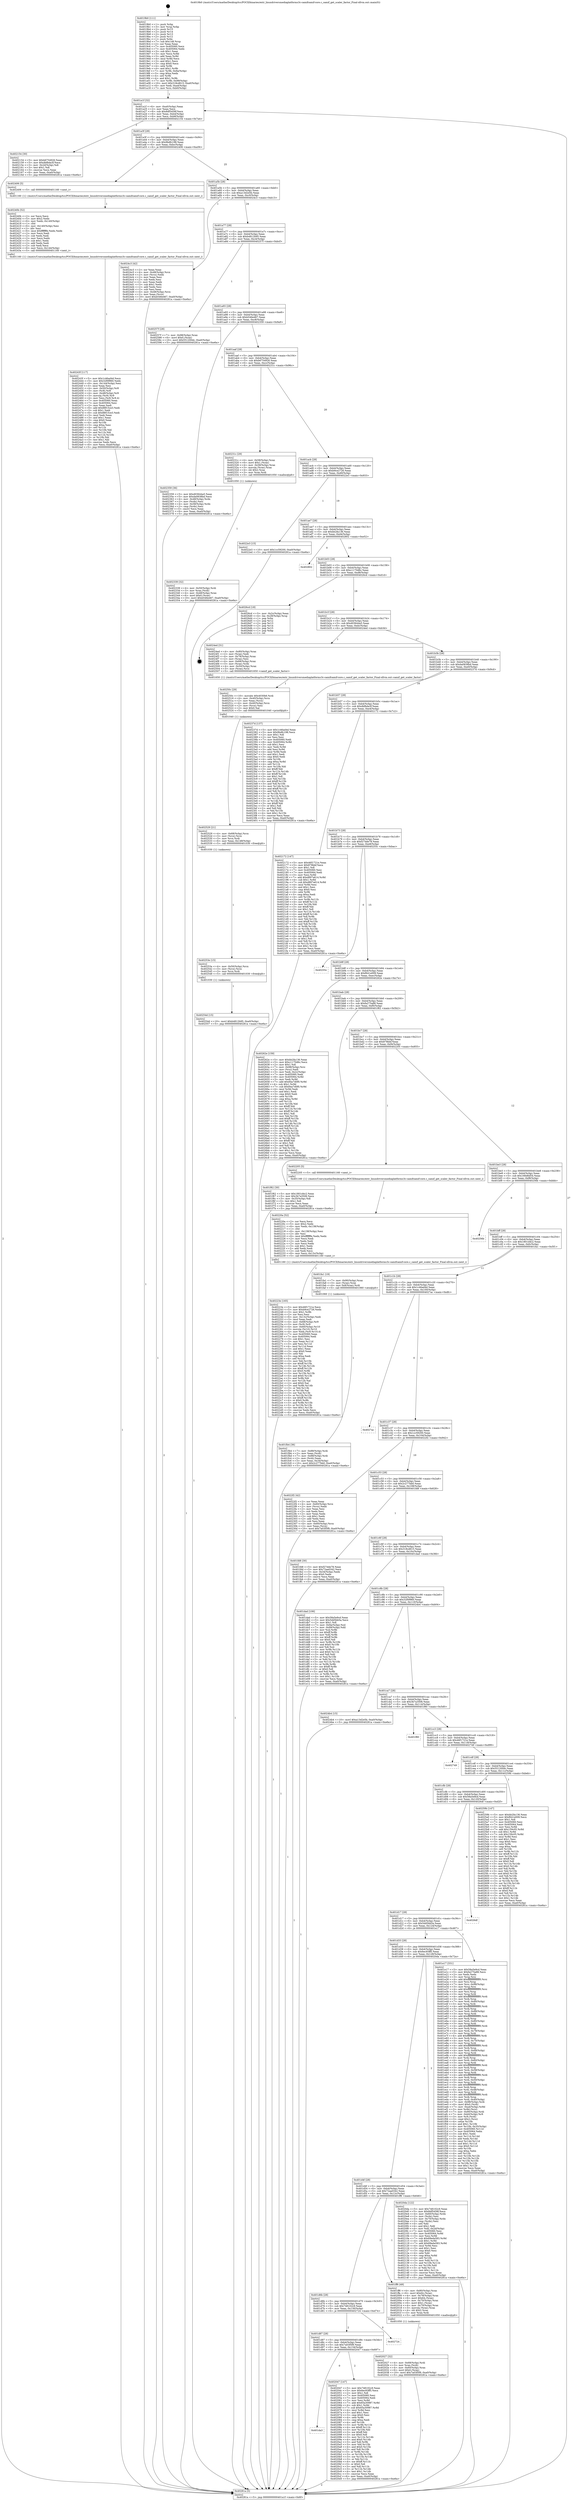 digraph "0x4019b0" {
  label = "0x4019b0 (/mnt/c/Users/mathe/Desktop/tcc/POCII/binaries/extr_linuxdriversmediaplatforms3c-camifcamif-core.c_camif_get_scaler_factor_Final-ollvm.out::main(0))"
  labelloc = "t"
  node[shape=record]

  Entry [label="",width=0.3,height=0.3,shape=circle,fillcolor=black,style=filled]
  "0x401a1f" [label="{
     0x401a1f [32]\l
     | [instrs]\l
     &nbsp;&nbsp;0x401a1f \<+6\>: mov -0xa0(%rbp),%eax\l
     &nbsp;&nbsp;0x401a25 \<+2\>: mov %eax,%ecx\l
     &nbsp;&nbsp;0x401a27 \<+6\>: sub $0x8df5458f,%ecx\l
     &nbsp;&nbsp;0x401a2d \<+6\>: mov %eax,-0xb4(%rbp)\l
     &nbsp;&nbsp;0x401a33 \<+6\>: mov %ecx,-0xb8(%rbp)\l
     &nbsp;&nbsp;0x401a39 \<+6\>: je 0000000000402154 \<main+0x7a4\>\l
  }"]
  "0x402154" [label="{
     0x402154 [30]\l
     | [instrs]\l
     &nbsp;&nbsp;0x402154 \<+5\>: mov $0xb6754926,%eax\l
     &nbsp;&nbsp;0x402159 \<+5\>: mov $0xdbfbda3f,%ecx\l
     &nbsp;&nbsp;0x40215e \<+3\>: mov -0x2d(%rbp),%dl\l
     &nbsp;&nbsp;0x402161 \<+3\>: test $0x1,%dl\l
     &nbsp;&nbsp;0x402164 \<+3\>: cmovne %ecx,%eax\l
     &nbsp;&nbsp;0x402167 \<+6\>: mov %eax,-0xa0(%rbp)\l
     &nbsp;&nbsp;0x40216d \<+5\>: jmp 000000000040281a \<main+0xe6a\>\l
  }"]
  "0x401a3f" [label="{
     0x401a3f [28]\l
     | [instrs]\l
     &nbsp;&nbsp;0x401a3f \<+5\>: jmp 0000000000401a44 \<main+0x94\>\l
     &nbsp;&nbsp;0x401a44 \<+6\>: mov -0xb4(%rbp),%eax\l
     &nbsp;&nbsp;0x401a4a \<+5\>: sub $0x9bdfc198,%eax\l
     &nbsp;&nbsp;0x401a4f \<+6\>: mov %eax,-0xbc(%rbp)\l
     &nbsp;&nbsp;0x401a55 \<+6\>: je 0000000000402406 \<main+0xa56\>\l
  }"]
  Exit [label="",width=0.3,height=0.3,shape=circle,fillcolor=black,style=filled,peripheries=2]
  "0x402406" [label="{
     0x402406 [5]\l
     | [instrs]\l
     &nbsp;&nbsp;0x402406 \<+5\>: call 0000000000401160 \<next_i\>\l
     | [calls]\l
     &nbsp;&nbsp;0x401160 \{1\} (/mnt/c/Users/mathe/Desktop/tcc/POCII/binaries/extr_linuxdriversmediaplatforms3c-camifcamif-core.c_camif_get_scaler_factor_Final-ollvm.out::next_i)\l
  }"]
  "0x401a5b" [label="{
     0x401a5b [28]\l
     | [instrs]\l
     &nbsp;&nbsp;0x401a5b \<+5\>: jmp 0000000000401a60 \<main+0xb0\>\l
     &nbsp;&nbsp;0x401a60 \<+6\>: mov -0xb4(%rbp),%eax\l
     &nbsp;&nbsp;0x401a66 \<+5\>: sub $0xa13d2e5b,%eax\l
     &nbsp;&nbsp;0x401a6b \<+6\>: mov %eax,-0xc0(%rbp)\l
     &nbsp;&nbsp;0x401a71 \<+6\>: je 00000000004024c3 \<main+0xb13\>\l
  }"]
  "0x40254d" [label="{
     0x40254d [15]\l
     | [instrs]\l
     &nbsp;&nbsp;0x40254d \<+10\>: movl $0xb4812b95,-0xa0(%rbp)\l
     &nbsp;&nbsp;0x402557 \<+5\>: jmp 000000000040281a \<main+0xe6a\>\l
  }"]
  "0x4024c3" [label="{
     0x4024c3 [42]\l
     | [instrs]\l
     &nbsp;&nbsp;0x4024c3 \<+2\>: xor %eax,%eax\l
     &nbsp;&nbsp;0x4024c5 \<+4\>: mov -0x48(%rbp),%rcx\l
     &nbsp;&nbsp;0x4024c9 \<+2\>: mov (%rcx),%edx\l
     &nbsp;&nbsp;0x4024cb \<+2\>: mov %eax,%esi\l
     &nbsp;&nbsp;0x4024cd \<+2\>: sub %edx,%esi\l
     &nbsp;&nbsp;0x4024cf \<+2\>: mov %eax,%edx\l
     &nbsp;&nbsp;0x4024d1 \<+3\>: sub $0x1,%edx\l
     &nbsp;&nbsp;0x4024d4 \<+2\>: add %edx,%esi\l
     &nbsp;&nbsp;0x4024d6 \<+2\>: sub %esi,%eax\l
     &nbsp;&nbsp;0x4024d8 \<+4\>: mov -0x48(%rbp),%rcx\l
     &nbsp;&nbsp;0x4024dc \<+2\>: mov %eax,(%rcx)\l
     &nbsp;&nbsp;0x4024de \<+10\>: movl $0xb546e467,-0xa0(%rbp)\l
     &nbsp;&nbsp;0x4024e8 \<+5\>: jmp 000000000040281a \<main+0xe6a\>\l
  }"]
  "0x401a77" [label="{
     0x401a77 [28]\l
     | [instrs]\l
     &nbsp;&nbsp;0x401a77 \<+5\>: jmp 0000000000401a7c \<main+0xcc\>\l
     &nbsp;&nbsp;0x401a7c \<+6\>: mov -0xb4(%rbp),%eax\l
     &nbsp;&nbsp;0x401a82 \<+5\>: sub $0xb4812b95,%eax\l
     &nbsp;&nbsp;0x401a87 \<+6\>: mov %eax,-0xc4(%rbp)\l
     &nbsp;&nbsp;0x401a8d \<+6\>: je 000000000040257f \<main+0xbcf\>\l
  }"]
  "0x40253e" [label="{
     0x40253e [15]\l
     | [instrs]\l
     &nbsp;&nbsp;0x40253e \<+4\>: mov -0x50(%rbp),%rcx\l
     &nbsp;&nbsp;0x402542 \<+3\>: mov (%rcx),%rcx\l
     &nbsp;&nbsp;0x402545 \<+3\>: mov %rcx,%rdi\l
     &nbsp;&nbsp;0x402548 \<+5\>: call 0000000000401030 \<free@plt\>\l
     | [calls]\l
     &nbsp;&nbsp;0x401030 \{1\} (unknown)\l
  }"]
  "0x40257f" [label="{
     0x40257f [28]\l
     | [instrs]\l
     &nbsp;&nbsp;0x40257f \<+7\>: mov -0x98(%rbp),%rax\l
     &nbsp;&nbsp;0x402586 \<+6\>: movl $0x0,(%rax)\l
     &nbsp;&nbsp;0x40258c \<+10\>: movl $0x551200dc,-0xa0(%rbp)\l
     &nbsp;&nbsp;0x402596 \<+5\>: jmp 000000000040281a \<main+0xe6a\>\l
  }"]
  "0x401a93" [label="{
     0x401a93 [28]\l
     | [instrs]\l
     &nbsp;&nbsp;0x401a93 \<+5\>: jmp 0000000000401a98 \<main+0xe8\>\l
     &nbsp;&nbsp;0x401a98 \<+6\>: mov -0xb4(%rbp),%eax\l
     &nbsp;&nbsp;0x401a9e \<+5\>: sub $0xb546e467,%eax\l
     &nbsp;&nbsp;0x401aa3 \<+6\>: mov %eax,-0xc8(%rbp)\l
     &nbsp;&nbsp;0x401aa9 \<+6\>: je 0000000000402359 \<main+0x9a9\>\l
  }"]
  "0x402529" [label="{
     0x402529 [21]\l
     | [instrs]\l
     &nbsp;&nbsp;0x402529 \<+4\>: mov -0x68(%rbp),%rcx\l
     &nbsp;&nbsp;0x40252d \<+3\>: mov (%rcx),%rcx\l
     &nbsp;&nbsp;0x402530 \<+3\>: mov %rcx,%rdi\l
     &nbsp;&nbsp;0x402533 \<+6\>: mov %eax,-0x148(%rbp)\l
     &nbsp;&nbsp;0x402539 \<+5\>: call 0000000000401030 \<free@plt\>\l
     | [calls]\l
     &nbsp;&nbsp;0x401030 \{1\} (unknown)\l
  }"]
  "0x402359" [label="{
     0x402359 [36]\l
     | [instrs]\l
     &nbsp;&nbsp;0x402359 \<+5\>: mov $0xd03644a5,%eax\l
     &nbsp;&nbsp;0x40235e \<+5\>: mov $0xda0838bd,%ecx\l
     &nbsp;&nbsp;0x402363 \<+4\>: mov -0x48(%rbp),%rdx\l
     &nbsp;&nbsp;0x402367 \<+2\>: mov (%rdx),%esi\l
     &nbsp;&nbsp;0x402369 \<+4\>: mov -0x58(%rbp),%rdx\l
     &nbsp;&nbsp;0x40236d \<+2\>: cmp (%rdx),%esi\l
     &nbsp;&nbsp;0x40236f \<+3\>: cmovl %ecx,%eax\l
     &nbsp;&nbsp;0x402372 \<+6\>: mov %eax,-0xa0(%rbp)\l
     &nbsp;&nbsp;0x402378 \<+5\>: jmp 000000000040281a \<main+0xe6a\>\l
  }"]
  "0x401aaf" [label="{
     0x401aaf [28]\l
     | [instrs]\l
     &nbsp;&nbsp;0x401aaf \<+5\>: jmp 0000000000401ab4 \<main+0x104\>\l
     &nbsp;&nbsp;0x401ab4 \<+6\>: mov -0xb4(%rbp),%eax\l
     &nbsp;&nbsp;0x401aba \<+5\>: sub $0xb6754926,%eax\l
     &nbsp;&nbsp;0x401abf \<+6\>: mov %eax,-0xcc(%rbp)\l
     &nbsp;&nbsp;0x401ac5 \<+6\>: je 000000000040231c \<main+0x96c\>\l
  }"]
  "0x40250c" [label="{
     0x40250c [29]\l
     | [instrs]\l
     &nbsp;&nbsp;0x40250c \<+10\>: movabs $0x4030b6,%rdi\l
     &nbsp;&nbsp;0x402516 \<+4\>: mov -0x40(%rbp),%rcx\l
     &nbsp;&nbsp;0x40251a \<+2\>: mov %eax,(%rcx)\l
     &nbsp;&nbsp;0x40251c \<+4\>: mov -0x40(%rbp),%rcx\l
     &nbsp;&nbsp;0x402520 \<+2\>: mov (%rcx),%esi\l
     &nbsp;&nbsp;0x402522 \<+2\>: mov $0x0,%al\l
     &nbsp;&nbsp;0x402524 \<+5\>: call 0000000000401040 \<printf@plt\>\l
     | [calls]\l
     &nbsp;&nbsp;0x401040 \{1\} (unknown)\l
  }"]
  "0x40231c" [label="{
     0x40231c [29]\l
     | [instrs]\l
     &nbsp;&nbsp;0x40231c \<+4\>: mov -0x58(%rbp),%rax\l
     &nbsp;&nbsp;0x402320 \<+6\>: movl $0x1,(%rax)\l
     &nbsp;&nbsp;0x402326 \<+4\>: mov -0x58(%rbp),%rax\l
     &nbsp;&nbsp;0x40232a \<+3\>: movslq (%rax),%rax\l
     &nbsp;&nbsp;0x40232d \<+4\>: shl $0x2,%rax\l
     &nbsp;&nbsp;0x402331 \<+3\>: mov %rax,%rdi\l
     &nbsp;&nbsp;0x402334 \<+5\>: call 0000000000401050 \<malloc@plt\>\l
     | [calls]\l
     &nbsp;&nbsp;0x401050 \{1\} (unknown)\l
  }"]
  "0x401acb" [label="{
     0x401acb [28]\l
     | [instrs]\l
     &nbsp;&nbsp;0x401acb \<+5\>: jmp 0000000000401ad0 \<main+0x120\>\l
     &nbsp;&nbsp;0x401ad0 \<+6\>: mov -0xb4(%rbp),%eax\l
     &nbsp;&nbsp;0x401ad6 \<+5\>: sub $0xb9ce2726,%eax\l
     &nbsp;&nbsp;0x401adb \<+6\>: mov %eax,-0xd0(%rbp)\l
     &nbsp;&nbsp;0x401ae1 \<+6\>: je 00000000004022e3 \<main+0x933\>\l
  }"]
  "0x40243f" [label="{
     0x40243f [117]\l
     | [instrs]\l
     &nbsp;&nbsp;0x40243f \<+5\>: mov $0x1c46ad4d,%ecx\l
     &nbsp;&nbsp;0x402444 \<+5\>: mov $0x32f0f960,%edx\l
     &nbsp;&nbsp;0x402449 \<+6\>: mov -0x144(%rbp),%esi\l
     &nbsp;&nbsp;0x40244f \<+3\>: imul %eax,%esi\l
     &nbsp;&nbsp;0x402452 \<+4\>: mov -0x50(%rbp),%r8\l
     &nbsp;&nbsp;0x402456 \<+3\>: mov (%r8),%r8\l
     &nbsp;&nbsp;0x402459 \<+4\>: mov -0x48(%rbp),%r9\l
     &nbsp;&nbsp;0x40245d \<+3\>: movslq (%r9),%r9\l
     &nbsp;&nbsp;0x402460 \<+4\>: mov %esi,(%r8,%r9,4)\l
     &nbsp;&nbsp;0x402464 \<+7\>: mov 0x405060,%eax\l
     &nbsp;&nbsp;0x40246b \<+7\>: mov 0x405064,%esi\l
     &nbsp;&nbsp;0x402472 \<+2\>: mov %eax,%edi\l
     &nbsp;&nbsp;0x402474 \<+6\>: add $0x88f15ce3,%edi\l
     &nbsp;&nbsp;0x40247a \<+3\>: sub $0x1,%edi\l
     &nbsp;&nbsp;0x40247d \<+6\>: sub $0x88f15ce3,%edi\l
     &nbsp;&nbsp;0x402483 \<+3\>: imul %edi,%eax\l
     &nbsp;&nbsp;0x402486 \<+3\>: and $0x1,%eax\l
     &nbsp;&nbsp;0x402489 \<+3\>: cmp $0x0,%eax\l
     &nbsp;&nbsp;0x40248c \<+4\>: sete %r10b\l
     &nbsp;&nbsp;0x402490 \<+3\>: cmp $0xa,%esi\l
     &nbsp;&nbsp;0x402493 \<+4\>: setl %r11b\l
     &nbsp;&nbsp;0x402497 \<+3\>: mov %r10b,%bl\l
     &nbsp;&nbsp;0x40249a \<+3\>: and %r11b,%bl\l
     &nbsp;&nbsp;0x40249d \<+3\>: xor %r11b,%r10b\l
     &nbsp;&nbsp;0x4024a0 \<+3\>: or %r10b,%bl\l
     &nbsp;&nbsp;0x4024a3 \<+3\>: test $0x1,%bl\l
     &nbsp;&nbsp;0x4024a6 \<+3\>: cmovne %edx,%ecx\l
     &nbsp;&nbsp;0x4024a9 \<+6\>: mov %ecx,-0xa0(%rbp)\l
     &nbsp;&nbsp;0x4024af \<+5\>: jmp 000000000040281a \<main+0xe6a\>\l
  }"]
  "0x4022e3" [label="{
     0x4022e3 [15]\l
     | [instrs]\l
     &nbsp;&nbsp;0x4022e3 \<+10\>: movl $0x1cc59200,-0xa0(%rbp)\l
     &nbsp;&nbsp;0x4022ed \<+5\>: jmp 000000000040281a \<main+0xe6a\>\l
  }"]
  "0x401ae7" [label="{
     0x401ae7 [28]\l
     | [instrs]\l
     &nbsp;&nbsp;0x401ae7 \<+5\>: jmp 0000000000401aec \<main+0x13c\>\l
     &nbsp;&nbsp;0x401aec \<+6\>: mov -0xb4(%rbp),%eax\l
     &nbsp;&nbsp;0x401af2 \<+5\>: sub $0xbb2fa136,%eax\l
     &nbsp;&nbsp;0x401af7 \<+6\>: mov %eax,-0xd4(%rbp)\l
     &nbsp;&nbsp;0x401afd \<+6\>: je 0000000000402802 \<main+0xe52\>\l
  }"]
  "0x40240b" [label="{
     0x40240b [52]\l
     | [instrs]\l
     &nbsp;&nbsp;0x40240b \<+2\>: xor %ecx,%ecx\l
     &nbsp;&nbsp;0x40240d \<+5\>: mov $0x2,%edx\l
     &nbsp;&nbsp;0x402412 \<+6\>: mov %edx,-0x140(%rbp)\l
     &nbsp;&nbsp;0x402418 \<+1\>: cltd\l
     &nbsp;&nbsp;0x402419 \<+6\>: mov -0x140(%rbp),%esi\l
     &nbsp;&nbsp;0x40241f \<+2\>: idiv %esi\l
     &nbsp;&nbsp;0x402421 \<+6\>: imul $0xfffffffe,%edx,%edx\l
     &nbsp;&nbsp;0x402427 \<+2\>: mov %ecx,%edi\l
     &nbsp;&nbsp;0x402429 \<+2\>: sub %edx,%edi\l
     &nbsp;&nbsp;0x40242b \<+2\>: mov %ecx,%edx\l
     &nbsp;&nbsp;0x40242d \<+3\>: sub $0x1,%edx\l
     &nbsp;&nbsp;0x402430 \<+2\>: add %edx,%edi\l
     &nbsp;&nbsp;0x402432 \<+2\>: sub %edi,%ecx\l
     &nbsp;&nbsp;0x402434 \<+6\>: mov %ecx,-0x144(%rbp)\l
     &nbsp;&nbsp;0x40243a \<+5\>: call 0000000000401160 \<next_i\>\l
     | [calls]\l
     &nbsp;&nbsp;0x401160 \{1\} (/mnt/c/Users/mathe/Desktop/tcc/POCII/binaries/extr_linuxdriversmediaplatforms3c-camifcamif-core.c_camif_get_scaler_factor_Final-ollvm.out::next_i)\l
  }"]
  "0x402802" [label="{
     0x402802\l
  }", style=dashed]
  "0x401b03" [label="{
     0x401b03 [28]\l
     | [instrs]\l
     &nbsp;&nbsp;0x401b03 \<+5\>: jmp 0000000000401b08 \<main+0x158\>\l
     &nbsp;&nbsp;0x401b08 \<+6\>: mov -0xb4(%rbp),%eax\l
     &nbsp;&nbsp;0x401b0e \<+5\>: sub $0xc1170d6c,%eax\l
     &nbsp;&nbsp;0x401b13 \<+6\>: mov %eax,-0xd8(%rbp)\l
     &nbsp;&nbsp;0x401b19 \<+6\>: je 00000000004026cd \<main+0xd1d\>\l
  }"]
  "0x402339" [label="{
     0x402339 [32]\l
     | [instrs]\l
     &nbsp;&nbsp;0x402339 \<+4\>: mov -0x50(%rbp),%rdi\l
     &nbsp;&nbsp;0x40233d \<+3\>: mov %rax,(%rdi)\l
     &nbsp;&nbsp;0x402340 \<+4\>: mov -0x48(%rbp),%rax\l
     &nbsp;&nbsp;0x402344 \<+6\>: movl $0x0,(%rax)\l
     &nbsp;&nbsp;0x40234a \<+10\>: movl $0xb546e467,-0xa0(%rbp)\l
     &nbsp;&nbsp;0x402354 \<+5\>: jmp 000000000040281a \<main+0xe6a\>\l
  }"]
  "0x4026cd" [label="{
     0x4026cd [18]\l
     | [instrs]\l
     &nbsp;&nbsp;0x4026cd \<+3\>: mov -0x2c(%rbp),%eax\l
     &nbsp;&nbsp;0x4026d0 \<+4\>: lea -0x28(%rbp),%rsp\l
     &nbsp;&nbsp;0x4026d4 \<+1\>: pop %rbx\l
     &nbsp;&nbsp;0x4026d5 \<+2\>: pop %r12\l
     &nbsp;&nbsp;0x4026d7 \<+2\>: pop %r13\l
     &nbsp;&nbsp;0x4026d9 \<+2\>: pop %r14\l
     &nbsp;&nbsp;0x4026db \<+2\>: pop %r15\l
     &nbsp;&nbsp;0x4026dd \<+1\>: pop %rbp\l
     &nbsp;&nbsp;0x4026de \<+1\>: ret\l
  }"]
  "0x401b1f" [label="{
     0x401b1f [28]\l
     | [instrs]\l
     &nbsp;&nbsp;0x401b1f \<+5\>: jmp 0000000000401b24 \<main+0x174\>\l
     &nbsp;&nbsp;0x401b24 \<+6\>: mov -0xb4(%rbp),%eax\l
     &nbsp;&nbsp;0x401b2a \<+5\>: sub $0xd03644a5,%eax\l
     &nbsp;&nbsp;0x401b2f \<+6\>: mov %eax,-0xdc(%rbp)\l
     &nbsp;&nbsp;0x401b35 \<+6\>: je 00000000004024ed \<main+0xb3d\>\l
  }"]
  "0x40223e" [label="{
     0x40223e [165]\l
     | [instrs]\l
     &nbsp;&nbsp;0x40223e \<+5\>: mov $0x46f1721e,%ecx\l
     &nbsp;&nbsp;0x402243 \<+5\>: mov $0xb9ce2726,%edx\l
     &nbsp;&nbsp;0x402248 \<+3\>: mov $0x1,%r8b\l
     &nbsp;&nbsp;0x40224b \<+2\>: xor %esi,%esi\l
     &nbsp;&nbsp;0x40224d \<+6\>: mov -0x13c(%rbp),%edi\l
     &nbsp;&nbsp;0x402253 \<+3\>: imul %eax,%edi\l
     &nbsp;&nbsp;0x402256 \<+4\>: mov -0x68(%rbp),%r9\l
     &nbsp;&nbsp;0x40225a \<+3\>: mov (%r9),%r9\l
     &nbsp;&nbsp;0x40225d \<+4\>: mov -0x60(%rbp),%r10\l
     &nbsp;&nbsp;0x402261 \<+3\>: movslq (%r10),%r10\l
     &nbsp;&nbsp;0x402264 \<+4\>: mov %edi,(%r9,%r10,4)\l
     &nbsp;&nbsp;0x402268 \<+7\>: mov 0x405060,%eax\l
     &nbsp;&nbsp;0x40226f \<+7\>: mov 0x405064,%edi\l
     &nbsp;&nbsp;0x402276 \<+3\>: sub $0x1,%esi\l
     &nbsp;&nbsp;0x402279 \<+3\>: mov %eax,%r11d\l
     &nbsp;&nbsp;0x40227c \<+3\>: add %esi,%r11d\l
     &nbsp;&nbsp;0x40227f \<+4\>: imul %r11d,%eax\l
     &nbsp;&nbsp;0x402283 \<+3\>: and $0x1,%eax\l
     &nbsp;&nbsp;0x402286 \<+3\>: cmp $0x0,%eax\l
     &nbsp;&nbsp;0x402289 \<+3\>: sete %bl\l
     &nbsp;&nbsp;0x40228c \<+3\>: cmp $0xa,%edi\l
     &nbsp;&nbsp;0x40228f \<+4\>: setl %r14b\l
     &nbsp;&nbsp;0x402293 \<+3\>: mov %bl,%r15b\l
     &nbsp;&nbsp;0x402296 \<+4\>: xor $0xff,%r15b\l
     &nbsp;&nbsp;0x40229a \<+3\>: mov %r14b,%r12b\l
     &nbsp;&nbsp;0x40229d \<+4\>: xor $0xff,%r12b\l
     &nbsp;&nbsp;0x4022a1 \<+4\>: xor $0x0,%r8b\l
     &nbsp;&nbsp;0x4022a5 \<+3\>: mov %r15b,%r13b\l
     &nbsp;&nbsp;0x4022a8 \<+4\>: and $0x0,%r13b\l
     &nbsp;&nbsp;0x4022ac \<+3\>: and %r8b,%bl\l
     &nbsp;&nbsp;0x4022af \<+3\>: mov %r12b,%al\l
     &nbsp;&nbsp;0x4022b2 \<+2\>: and $0x0,%al\l
     &nbsp;&nbsp;0x4022b4 \<+3\>: and %r8b,%r14b\l
     &nbsp;&nbsp;0x4022b7 \<+3\>: or %bl,%r13b\l
     &nbsp;&nbsp;0x4022ba \<+3\>: or %r14b,%al\l
     &nbsp;&nbsp;0x4022bd \<+3\>: xor %al,%r13b\l
     &nbsp;&nbsp;0x4022c0 \<+3\>: or %r12b,%r15b\l
     &nbsp;&nbsp;0x4022c3 \<+4\>: xor $0xff,%r15b\l
     &nbsp;&nbsp;0x4022c7 \<+4\>: or $0x0,%r8b\l
     &nbsp;&nbsp;0x4022cb \<+3\>: and %r8b,%r15b\l
     &nbsp;&nbsp;0x4022ce \<+3\>: or %r15b,%r13b\l
     &nbsp;&nbsp;0x4022d1 \<+4\>: test $0x1,%r13b\l
     &nbsp;&nbsp;0x4022d5 \<+3\>: cmovne %edx,%ecx\l
     &nbsp;&nbsp;0x4022d8 \<+6\>: mov %ecx,-0xa0(%rbp)\l
     &nbsp;&nbsp;0x4022de \<+5\>: jmp 000000000040281a \<main+0xe6a\>\l
  }"]
  "0x4024ed" [label="{
     0x4024ed [31]\l
     | [instrs]\l
     &nbsp;&nbsp;0x4024ed \<+4\>: mov -0x80(%rbp),%rax\l
     &nbsp;&nbsp;0x4024f1 \<+2\>: mov (%rax),%edi\l
     &nbsp;&nbsp;0x4024f3 \<+4\>: mov -0x78(%rbp),%rax\l
     &nbsp;&nbsp;0x4024f7 \<+2\>: mov (%rax),%esi\l
     &nbsp;&nbsp;0x4024f9 \<+4\>: mov -0x68(%rbp),%rax\l
     &nbsp;&nbsp;0x4024fd \<+3\>: mov (%rax),%rdx\l
     &nbsp;&nbsp;0x402500 \<+4\>: mov -0x50(%rbp),%rax\l
     &nbsp;&nbsp;0x402504 \<+3\>: mov (%rax),%rcx\l
     &nbsp;&nbsp;0x402507 \<+5\>: call 0000000000401650 \<camif_get_scaler_factor\>\l
     | [calls]\l
     &nbsp;&nbsp;0x401650 \{1\} (/mnt/c/Users/mathe/Desktop/tcc/POCII/binaries/extr_linuxdriversmediaplatforms3c-camifcamif-core.c_camif_get_scaler_factor_Final-ollvm.out::camif_get_scaler_factor)\l
  }"]
  "0x401b3b" [label="{
     0x401b3b [28]\l
     | [instrs]\l
     &nbsp;&nbsp;0x401b3b \<+5\>: jmp 0000000000401b40 \<main+0x190\>\l
     &nbsp;&nbsp;0x401b40 \<+6\>: mov -0xb4(%rbp),%eax\l
     &nbsp;&nbsp;0x401b46 \<+5\>: sub $0xda0838bd,%eax\l
     &nbsp;&nbsp;0x401b4b \<+6\>: mov %eax,-0xe0(%rbp)\l
     &nbsp;&nbsp;0x401b51 \<+6\>: je 000000000040237d \<main+0x9cd\>\l
  }"]
  "0x40220a" [label="{
     0x40220a [52]\l
     | [instrs]\l
     &nbsp;&nbsp;0x40220a \<+2\>: xor %ecx,%ecx\l
     &nbsp;&nbsp;0x40220c \<+5\>: mov $0x2,%edx\l
     &nbsp;&nbsp;0x402211 \<+6\>: mov %edx,-0x138(%rbp)\l
     &nbsp;&nbsp;0x402217 \<+1\>: cltd\l
     &nbsp;&nbsp;0x402218 \<+6\>: mov -0x138(%rbp),%esi\l
     &nbsp;&nbsp;0x40221e \<+2\>: idiv %esi\l
     &nbsp;&nbsp;0x402220 \<+6\>: imul $0xfffffffe,%edx,%edx\l
     &nbsp;&nbsp;0x402226 \<+2\>: mov %ecx,%edi\l
     &nbsp;&nbsp;0x402228 \<+2\>: sub %edx,%edi\l
     &nbsp;&nbsp;0x40222a \<+2\>: mov %ecx,%edx\l
     &nbsp;&nbsp;0x40222c \<+3\>: sub $0x1,%edx\l
     &nbsp;&nbsp;0x40222f \<+2\>: add %edx,%edi\l
     &nbsp;&nbsp;0x402231 \<+2\>: sub %edi,%ecx\l
     &nbsp;&nbsp;0x402233 \<+6\>: mov %ecx,-0x13c(%rbp)\l
     &nbsp;&nbsp;0x402239 \<+5\>: call 0000000000401160 \<next_i\>\l
     | [calls]\l
     &nbsp;&nbsp;0x401160 \{1\} (/mnt/c/Users/mathe/Desktop/tcc/POCII/binaries/extr_linuxdriversmediaplatforms3c-camifcamif-core.c_camif_get_scaler_factor_Final-ollvm.out::next_i)\l
  }"]
  "0x40237d" [label="{
     0x40237d [137]\l
     | [instrs]\l
     &nbsp;&nbsp;0x40237d \<+5\>: mov $0x1c46ad4d,%eax\l
     &nbsp;&nbsp;0x402382 \<+5\>: mov $0x9bdfc198,%ecx\l
     &nbsp;&nbsp;0x402387 \<+2\>: mov $0x1,%dl\l
     &nbsp;&nbsp;0x402389 \<+2\>: xor %esi,%esi\l
     &nbsp;&nbsp;0x40238b \<+7\>: mov 0x405060,%edi\l
     &nbsp;&nbsp;0x402392 \<+8\>: mov 0x405064,%r8d\l
     &nbsp;&nbsp;0x40239a \<+3\>: sub $0x1,%esi\l
     &nbsp;&nbsp;0x40239d \<+3\>: mov %edi,%r9d\l
     &nbsp;&nbsp;0x4023a0 \<+3\>: add %esi,%r9d\l
     &nbsp;&nbsp;0x4023a3 \<+4\>: imul %r9d,%edi\l
     &nbsp;&nbsp;0x4023a7 \<+3\>: and $0x1,%edi\l
     &nbsp;&nbsp;0x4023aa \<+3\>: cmp $0x0,%edi\l
     &nbsp;&nbsp;0x4023ad \<+4\>: sete %r10b\l
     &nbsp;&nbsp;0x4023b1 \<+4\>: cmp $0xa,%r8d\l
     &nbsp;&nbsp;0x4023b5 \<+4\>: setl %r11b\l
     &nbsp;&nbsp;0x4023b9 \<+3\>: mov %r10b,%bl\l
     &nbsp;&nbsp;0x4023bc \<+3\>: xor $0xff,%bl\l
     &nbsp;&nbsp;0x4023bf \<+3\>: mov %r11b,%r14b\l
     &nbsp;&nbsp;0x4023c2 \<+4\>: xor $0xff,%r14b\l
     &nbsp;&nbsp;0x4023c6 \<+3\>: xor $0x1,%dl\l
     &nbsp;&nbsp;0x4023c9 \<+3\>: mov %bl,%r15b\l
     &nbsp;&nbsp;0x4023cc \<+4\>: and $0xff,%r15b\l
     &nbsp;&nbsp;0x4023d0 \<+3\>: and %dl,%r10b\l
     &nbsp;&nbsp;0x4023d3 \<+3\>: mov %r14b,%r12b\l
     &nbsp;&nbsp;0x4023d6 \<+4\>: and $0xff,%r12b\l
     &nbsp;&nbsp;0x4023da \<+3\>: and %dl,%r11b\l
     &nbsp;&nbsp;0x4023dd \<+3\>: or %r10b,%r15b\l
     &nbsp;&nbsp;0x4023e0 \<+3\>: or %r11b,%r12b\l
     &nbsp;&nbsp;0x4023e3 \<+3\>: xor %r12b,%r15b\l
     &nbsp;&nbsp;0x4023e6 \<+3\>: or %r14b,%bl\l
     &nbsp;&nbsp;0x4023e9 \<+3\>: xor $0xff,%bl\l
     &nbsp;&nbsp;0x4023ec \<+3\>: or $0x1,%dl\l
     &nbsp;&nbsp;0x4023ef \<+2\>: and %dl,%bl\l
     &nbsp;&nbsp;0x4023f1 \<+3\>: or %bl,%r15b\l
     &nbsp;&nbsp;0x4023f4 \<+4\>: test $0x1,%r15b\l
     &nbsp;&nbsp;0x4023f8 \<+3\>: cmovne %ecx,%eax\l
     &nbsp;&nbsp;0x4023fb \<+6\>: mov %eax,-0xa0(%rbp)\l
     &nbsp;&nbsp;0x402401 \<+5\>: jmp 000000000040281a \<main+0xe6a\>\l
  }"]
  "0x401b57" [label="{
     0x401b57 [28]\l
     | [instrs]\l
     &nbsp;&nbsp;0x401b57 \<+5\>: jmp 0000000000401b5c \<main+0x1ac\>\l
     &nbsp;&nbsp;0x401b5c \<+6\>: mov -0xb4(%rbp),%eax\l
     &nbsp;&nbsp;0x401b62 \<+5\>: sub $0xdbfbda3f,%eax\l
     &nbsp;&nbsp;0x401b67 \<+6\>: mov %eax,-0xe4(%rbp)\l
     &nbsp;&nbsp;0x401b6d \<+6\>: je 0000000000402172 \<main+0x7c2\>\l
  }"]
  "0x401da3" [label="{
     0x401da3\l
  }", style=dashed]
  "0x402172" [label="{
     0x402172 [147]\l
     | [instrs]\l
     &nbsp;&nbsp;0x402172 \<+5\>: mov $0x46f1721e,%eax\l
     &nbsp;&nbsp;0x402177 \<+5\>: mov $0x878bbf,%ecx\l
     &nbsp;&nbsp;0x40217c \<+2\>: mov $0x1,%dl\l
     &nbsp;&nbsp;0x40217e \<+7\>: mov 0x405060,%esi\l
     &nbsp;&nbsp;0x402185 \<+7\>: mov 0x405064,%edi\l
     &nbsp;&nbsp;0x40218c \<+3\>: mov %esi,%r8d\l
     &nbsp;&nbsp;0x40218f \<+7\>: add $0xd897a614,%r8d\l
     &nbsp;&nbsp;0x402196 \<+4\>: sub $0x1,%r8d\l
     &nbsp;&nbsp;0x40219a \<+7\>: sub $0xd897a614,%r8d\l
     &nbsp;&nbsp;0x4021a1 \<+4\>: imul %r8d,%esi\l
     &nbsp;&nbsp;0x4021a5 \<+3\>: and $0x1,%esi\l
     &nbsp;&nbsp;0x4021a8 \<+3\>: cmp $0x0,%esi\l
     &nbsp;&nbsp;0x4021ab \<+4\>: sete %r9b\l
     &nbsp;&nbsp;0x4021af \<+3\>: cmp $0xa,%edi\l
     &nbsp;&nbsp;0x4021b2 \<+4\>: setl %r10b\l
     &nbsp;&nbsp;0x4021b6 \<+3\>: mov %r9b,%r11b\l
     &nbsp;&nbsp;0x4021b9 \<+4\>: xor $0xff,%r11b\l
     &nbsp;&nbsp;0x4021bd \<+3\>: mov %r10b,%bl\l
     &nbsp;&nbsp;0x4021c0 \<+3\>: xor $0xff,%bl\l
     &nbsp;&nbsp;0x4021c3 \<+3\>: xor $0x1,%dl\l
     &nbsp;&nbsp;0x4021c6 \<+3\>: mov %r11b,%r14b\l
     &nbsp;&nbsp;0x4021c9 \<+4\>: and $0xff,%r14b\l
     &nbsp;&nbsp;0x4021cd \<+3\>: and %dl,%r9b\l
     &nbsp;&nbsp;0x4021d0 \<+3\>: mov %bl,%r15b\l
     &nbsp;&nbsp;0x4021d3 \<+4\>: and $0xff,%r15b\l
     &nbsp;&nbsp;0x4021d7 \<+3\>: and %dl,%r10b\l
     &nbsp;&nbsp;0x4021da \<+3\>: or %r9b,%r14b\l
     &nbsp;&nbsp;0x4021dd \<+3\>: or %r10b,%r15b\l
     &nbsp;&nbsp;0x4021e0 \<+3\>: xor %r15b,%r14b\l
     &nbsp;&nbsp;0x4021e3 \<+3\>: or %bl,%r11b\l
     &nbsp;&nbsp;0x4021e6 \<+4\>: xor $0xff,%r11b\l
     &nbsp;&nbsp;0x4021ea \<+3\>: or $0x1,%dl\l
     &nbsp;&nbsp;0x4021ed \<+3\>: and %dl,%r11b\l
     &nbsp;&nbsp;0x4021f0 \<+3\>: or %r11b,%r14b\l
     &nbsp;&nbsp;0x4021f3 \<+4\>: test $0x1,%r14b\l
     &nbsp;&nbsp;0x4021f7 \<+3\>: cmovne %ecx,%eax\l
     &nbsp;&nbsp;0x4021fa \<+6\>: mov %eax,-0xa0(%rbp)\l
     &nbsp;&nbsp;0x402200 \<+5\>: jmp 000000000040281a \<main+0xe6a\>\l
  }"]
  "0x401b73" [label="{
     0x401b73 [28]\l
     | [instrs]\l
     &nbsp;&nbsp;0x401b73 \<+5\>: jmp 0000000000401b78 \<main+0x1c8\>\l
     &nbsp;&nbsp;0x401b78 \<+6\>: mov -0xb4(%rbp),%eax\l
     &nbsp;&nbsp;0x401b7e \<+5\>: sub $0xf27dde78,%eax\l
     &nbsp;&nbsp;0x401b83 \<+6\>: mov %eax,-0xe8(%rbp)\l
     &nbsp;&nbsp;0x401b89 \<+6\>: je 000000000040255c \<main+0xbac\>\l
  }"]
  "0x402047" [label="{
     0x402047 [147]\l
     | [instrs]\l
     &nbsp;&nbsp;0x402047 \<+5\>: mov $0x748102c9,%eax\l
     &nbsp;&nbsp;0x40204c \<+5\>: mov $0x6ec93ff5,%ecx\l
     &nbsp;&nbsp;0x402051 \<+2\>: mov $0x1,%dl\l
     &nbsp;&nbsp;0x402053 \<+7\>: mov 0x405060,%esi\l
     &nbsp;&nbsp;0x40205a \<+7\>: mov 0x405064,%edi\l
     &nbsp;&nbsp;0x402061 \<+3\>: mov %esi,%r8d\l
     &nbsp;&nbsp;0x402064 \<+7\>: add $0x65a30987,%r8d\l
     &nbsp;&nbsp;0x40206b \<+4\>: sub $0x1,%r8d\l
     &nbsp;&nbsp;0x40206f \<+7\>: sub $0x65a30987,%r8d\l
     &nbsp;&nbsp;0x402076 \<+4\>: imul %r8d,%esi\l
     &nbsp;&nbsp;0x40207a \<+3\>: and $0x1,%esi\l
     &nbsp;&nbsp;0x40207d \<+3\>: cmp $0x0,%esi\l
     &nbsp;&nbsp;0x402080 \<+4\>: sete %r9b\l
     &nbsp;&nbsp;0x402084 \<+3\>: cmp $0xa,%edi\l
     &nbsp;&nbsp;0x402087 \<+4\>: setl %r10b\l
     &nbsp;&nbsp;0x40208b \<+3\>: mov %r9b,%r11b\l
     &nbsp;&nbsp;0x40208e \<+4\>: xor $0xff,%r11b\l
     &nbsp;&nbsp;0x402092 \<+3\>: mov %r10b,%bl\l
     &nbsp;&nbsp;0x402095 \<+3\>: xor $0xff,%bl\l
     &nbsp;&nbsp;0x402098 \<+3\>: xor $0x0,%dl\l
     &nbsp;&nbsp;0x40209b \<+3\>: mov %r11b,%r14b\l
     &nbsp;&nbsp;0x40209e \<+4\>: and $0x0,%r14b\l
     &nbsp;&nbsp;0x4020a2 \<+3\>: and %dl,%r9b\l
     &nbsp;&nbsp;0x4020a5 \<+3\>: mov %bl,%r15b\l
     &nbsp;&nbsp;0x4020a8 \<+4\>: and $0x0,%r15b\l
     &nbsp;&nbsp;0x4020ac \<+3\>: and %dl,%r10b\l
     &nbsp;&nbsp;0x4020af \<+3\>: or %r9b,%r14b\l
     &nbsp;&nbsp;0x4020b2 \<+3\>: or %r10b,%r15b\l
     &nbsp;&nbsp;0x4020b5 \<+3\>: xor %r15b,%r14b\l
     &nbsp;&nbsp;0x4020b8 \<+3\>: or %bl,%r11b\l
     &nbsp;&nbsp;0x4020bb \<+4\>: xor $0xff,%r11b\l
     &nbsp;&nbsp;0x4020bf \<+3\>: or $0x0,%dl\l
     &nbsp;&nbsp;0x4020c2 \<+3\>: and %dl,%r11b\l
     &nbsp;&nbsp;0x4020c5 \<+3\>: or %r11b,%r14b\l
     &nbsp;&nbsp;0x4020c8 \<+4\>: test $0x1,%r14b\l
     &nbsp;&nbsp;0x4020cc \<+3\>: cmovne %ecx,%eax\l
     &nbsp;&nbsp;0x4020cf \<+6\>: mov %eax,-0xa0(%rbp)\l
     &nbsp;&nbsp;0x4020d5 \<+5\>: jmp 000000000040281a \<main+0xe6a\>\l
  }"]
  "0x40255c" [label="{
     0x40255c\l
  }", style=dashed]
  "0x401b8f" [label="{
     0x401b8f [28]\l
     | [instrs]\l
     &nbsp;&nbsp;0x401b8f \<+5\>: jmp 0000000000401b94 \<main+0x1e4\>\l
     &nbsp;&nbsp;0x401b94 \<+6\>: mov -0xb4(%rbp),%eax\l
     &nbsp;&nbsp;0x401b9a \<+5\>: sub $0xf641e009,%eax\l
     &nbsp;&nbsp;0x401b9f \<+6\>: mov %eax,-0xec(%rbp)\l
     &nbsp;&nbsp;0x401ba5 \<+6\>: je 000000000040262e \<main+0xc7e\>\l
  }"]
  "0x401d87" [label="{
     0x401d87 [28]\l
     | [instrs]\l
     &nbsp;&nbsp;0x401d87 \<+5\>: jmp 0000000000401d8c \<main+0x3dc\>\l
     &nbsp;&nbsp;0x401d8c \<+6\>: mov -0xb4(%rbp),%eax\l
     &nbsp;&nbsp;0x401d92 \<+5\>: sub $0x7a03f5f9,%eax\l
     &nbsp;&nbsp;0x401d97 \<+6\>: mov %eax,-0x134(%rbp)\l
     &nbsp;&nbsp;0x401d9d \<+6\>: je 0000000000402047 \<main+0x697\>\l
  }"]
  "0x40262e" [label="{
     0x40262e [159]\l
     | [instrs]\l
     &nbsp;&nbsp;0x40262e \<+5\>: mov $0xbb2fa136,%eax\l
     &nbsp;&nbsp;0x402633 \<+5\>: mov $0xc1170d6c,%ecx\l
     &nbsp;&nbsp;0x402638 \<+2\>: mov $0x1,%dl\l
     &nbsp;&nbsp;0x40263a \<+7\>: mov -0x98(%rbp),%rsi\l
     &nbsp;&nbsp;0x402641 \<+2\>: mov (%rsi),%edi\l
     &nbsp;&nbsp;0x402643 \<+3\>: mov %edi,-0x2c(%rbp)\l
     &nbsp;&nbsp;0x402646 \<+7\>: mov 0x405060,%edi\l
     &nbsp;&nbsp;0x40264d \<+8\>: mov 0x405064,%r8d\l
     &nbsp;&nbsp;0x402655 \<+3\>: mov %edi,%r9d\l
     &nbsp;&nbsp;0x402658 \<+7\>: add $0x84a7d0f0,%r9d\l
     &nbsp;&nbsp;0x40265f \<+4\>: sub $0x1,%r9d\l
     &nbsp;&nbsp;0x402663 \<+7\>: sub $0x84a7d0f0,%r9d\l
     &nbsp;&nbsp;0x40266a \<+4\>: imul %r9d,%edi\l
     &nbsp;&nbsp;0x40266e \<+3\>: and $0x1,%edi\l
     &nbsp;&nbsp;0x402671 \<+3\>: cmp $0x0,%edi\l
     &nbsp;&nbsp;0x402674 \<+4\>: sete %r10b\l
     &nbsp;&nbsp;0x402678 \<+4\>: cmp $0xa,%r8d\l
     &nbsp;&nbsp;0x40267c \<+4\>: setl %r11b\l
     &nbsp;&nbsp;0x402680 \<+3\>: mov %r10b,%bl\l
     &nbsp;&nbsp;0x402683 \<+3\>: xor $0xff,%bl\l
     &nbsp;&nbsp;0x402686 \<+3\>: mov %r11b,%r14b\l
     &nbsp;&nbsp;0x402689 \<+4\>: xor $0xff,%r14b\l
     &nbsp;&nbsp;0x40268d \<+3\>: xor $0x1,%dl\l
     &nbsp;&nbsp;0x402690 \<+3\>: mov %bl,%r15b\l
     &nbsp;&nbsp;0x402693 \<+4\>: and $0xff,%r15b\l
     &nbsp;&nbsp;0x402697 \<+3\>: and %dl,%r10b\l
     &nbsp;&nbsp;0x40269a \<+3\>: mov %r14b,%r12b\l
     &nbsp;&nbsp;0x40269d \<+4\>: and $0xff,%r12b\l
     &nbsp;&nbsp;0x4026a1 \<+3\>: and %dl,%r11b\l
     &nbsp;&nbsp;0x4026a4 \<+3\>: or %r10b,%r15b\l
     &nbsp;&nbsp;0x4026a7 \<+3\>: or %r11b,%r12b\l
     &nbsp;&nbsp;0x4026aa \<+3\>: xor %r12b,%r15b\l
     &nbsp;&nbsp;0x4026ad \<+3\>: or %r14b,%bl\l
     &nbsp;&nbsp;0x4026b0 \<+3\>: xor $0xff,%bl\l
     &nbsp;&nbsp;0x4026b3 \<+3\>: or $0x1,%dl\l
     &nbsp;&nbsp;0x4026b6 \<+2\>: and %dl,%bl\l
     &nbsp;&nbsp;0x4026b8 \<+3\>: or %bl,%r15b\l
     &nbsp;&nbsp;0x4026bb \<+4\>: test $0x1,%r15b\l
     &nbsp;&nbsp;0x4026bf \<+3\>: cmovne %ecx,%eax\l
     &nbsp;&nbsp;0x4026c2 \<+6\>: mov %eax,-0xa0(%rbp)\l
     &nbsp;&nbsp;0x4026c8 \<+5\>: jmp 000000000040281a \<main+0xe6a\>\l
  }"]
  "0x401bab" [label="{
     0x401bab [28]\l
     | [instrs]\l
     &nbsp;&nbsp;0x401bab \<+5\>: jmp 0000000000401bb0 \<main+0x200\>\l
     &nbsp;&nbsp;0x401bb0 \<+6\>: mov -0xb4(%rbp),%eax\l
     &nbsp;&nbsp;0x401bb6 \<+5\>: sub $0xfa275a88,%eax\l
     &nbsp;&nbsp;0x401bbb \<+6\>: mov %eax,-0xf0(%rbp)\l
     &nbsp;&nbsp;0x401bc1 \<+6\>: je 0000000000401f62 \<main+0x5b2\>\l
  }"]
  "0x402724" [label="{
     0x402724\l
  }", style=dashed]
  "0x401f62" [label="{
     0x401f62 [30]\l
     | [instrs]\l
     &nbsp;&nbsp;0x401f62 \<+5\>: mov $0x1801d4c2,%eax\l
     &nbsp;&nbsp;0x401f67 \<+5\>: mov $0x3b7a3506,%ecx\l
     &nbsp;&nbsp;0x401f6c \<+3\>: mov -0x35(%rbp),%dl\l
     &nbsp;&nbsp;0x401f6f \<+3\>: test $0x1,%dl\l
     &nbsp;&nbsp;0x401f72 \<+3\>: cmovne %ecx,%eax\l
     &nbsp;&nbsp;0x401f75 \<+6\>: mov %eax,-0xa0(%rbp)\l
     &nbsp;&nbsp;0x401f7b \<+5\>: jmp 000000000040281a \<main+0xe6a\>\l
  }"]
  "0x401bc7" [label="{
     0x401bc7 [28]\l
     | [instrs]\l
     &nbsp;&nbsp;0x401bc7 \<+5\>: jmp 0000000000401bcc \<main+0x21c\>\l
     &nbsp;&nbsp;0x401bcc \<+6\>: mov -0xb4(%rbp),%eax\l
     &nbsp;&nbsp;0x401bd2 \<+5\>: sub $0x878bbf,%eax\l
     &nbsp;&nbsp;0x401bd7 \<+6\>: mov %eax,-0xf4(%rbp)\l
     &nbsp;&nbsp;0x401bdd \<+6\>: je 0000000000402205 \<main+0x855\>\l
  }"]
  "0x402027" [label="{
     0x402027 [32]\l
     | [instrs]\l
     &nbsp;&nbsp;0x402027 \<+4\>: mov -0x68(%rbp),%rdi\l
     &nbsp;&nbsp;0x40202b \<+3\>: mov %rax,(%rdi)\l
     &nbsp;&nbsp;0x40202e \<+4\>: mov -0x60(%rbp),%rax\l
     &nbsp;&nbsp;0x402032 \<+6\>: movl $0x0,(%rax)\l
     &nbsp;&nbsp;0x402038 \<+10\>: movl $0x7a03f5f9,-0xa0(%rbp)\l
     &nbsp;&nbsp;0x402042 \<+5\>: jmp 000000000040281a \<main+0xe6a\>\l
  }"]
  "0x402205" [label="{
     0x402205 [5]\l
     | [instrs]\l
     &nbsp;&nbsp;0x402205 \<+5\>: call 0000000000401160 \<next_i\>\l
     | [calls]\l
     &nbsp;&nbsp;0x401160 \{1\} (/mnt/c/Users/mathe/Desktop/tcc/POCII/binaries/extr_linuxdriversmediaplatforms3c-camifcamif-core.c_camif_get_scaler_factor_Final-ollvm.out::next_i)\l
  }"]
  "0x401be3" [label="{
     0x401be3 [28]\l
     | [instrs]\l
     &nbsp;&nbsp;0x401be3 \<+5\>: jmp 0000000000401be8 \<main+0x238\>\l
     &nbsp;&nbsp;0x401be8 \<+6\>: mov -0xb4(%rbp),%eax\l
     &nbsp;&nbsp;0x401bee \<+5\>: sub $0x166d6d54,%eax\l
     &nbsp;&nbsp;0x401bf3 \<+6\>: mov %eax,-0xf8(%rbp)\l
     &nbsp;&nbsp;0x401bf9 \<+6\>: je 000000000040256b \<main+0xbbb\>\l
  }"]
  "0x401d6b" [label="{
     0x401d6b [28]\l
     | [instrs]\l
     &nbsp;&nbsp;0x401d6b \<+5\>: jmp 0000000000401d70 \<main+0x3c0\>\l
     &nbsp;&nbsp;0x401d70 \<+6\>: mov -0xb4(%rbp),%eax\l
     &nbsp;&nbsp;0x401d76 \<+5\>: sub $0x748102c9,%eax\l
     &nbsp;&nbsp;0x401d7b \<+6\>: mov %eax,-0x130(%rbp)\l
     &nbsp;&nbsp;0x401d81 \<+6\>: je 0000000000402724 \<main+0xd74\>\l
  }"]
  "0x40256b" [label="{
     0x40256b\l
  }", style=dashed]
  "0x401bff" [label="{
     0x401bff [28]\l
     | [instrs]\l
     &nbsp;&nbsp;0x401bff \<+5\>: jmp 0000000000401c04 \<main+0x254\>\l
     &nbsp;&nbsp;0x401c04 \<+6\>: mov -0xb4(%rbp),%eax\l
     &nbsp;&nbsp;0x401c0a \<+5\>: sub $0x1801d4c2,%eax\l
     &nbsp;&nbsp;0x401c0f \<+6\>: mov %eax,-0xfc(%rbp)\l
     &nbsp;&nbsp;0x401c15 \<+6\>: je 0000000000401fa1 \<main+0x5f1\>\l
  }"]
  "0x401ff6" [label="{
     0x401ff6 [49]\l
     | [instrs]\l
     &nbsp;&nbsp;0x401ff6 \<+4\>: mov -0x80(%rbp),%rax\l
     &nbsp;&nbsp;0x401ffa \<+6\>: movl $0x64,(%rax)\l
     &nbsp;&nbsp;0x402000 \<+4\>: mov -0x78(%rbp),%rax\l
     &nbsp;&nbsp;0x402004 \<+6\>: movl $0x64,(%rax)\l
     &nbsp;&nbsp;0x40200a \<+4\>: mov -0x70(%rbp),%rax\l
     &nbsp;&nbsp;0x40200e \<+6\>: movl $0x1,(%rax)\l
     &nbsp;&nbsp;0x402014 \<+4\>: mov -0x70(%rbp),%rax\l
     &nbsp;&nbsp;0x402018 \<+3\>: movslq (%rax),%rax\l
     &nbsp;&nbsp;0x40201b \<+4\>: shl $0x2,%rax\l
     &nbsp;&nbsp;0x40201f \<+3\>: mov %rax,%rdi\l
     &nbsp;&nbsp;0x402022 \<+5\>: call 0000000000401050 \<malloc@plt\>\l
     | [calls]\l
     &nbsp;&nbsp;0x401050 \{1\} (unknown)\l
  }"]
  "0x401fa1" [label="{
     0x401fa1 [19]\l
     | [instrs]\l
     &nbsp;&nbsp;0x401fa1 \<+7\>: mov -0x90(%rbp),%rax\l
     &nbsp;&nbsp;0x401fa8 \<+3\>: mov (%rax),%rax\l
     &nbsp;&nbsp;0x401fab \<+4\>: mov 0x8(%rax),%rdi\l
     &nbsp;&nbsp;0x401faf \<+5\>: call 0000000000401060 \<atoi@plt\>\l
     | [calls]\l
     &nbsp;&nbsp;0x401060 \{1\} (unknown)\l
  }"]
  "0x401c1b" [label="{
     0x401c1b [28]\l
     | [instrs]\l
     &nbsp;&nbsp;0x401c1b \<+5\>: jmp 0000000000401c20 \<main+0x270\>\l
     &nbsp;&nbsp;0x401c20 \<+6\>: mov -0xb4(%rbp),%eax\l
     &nbsp;&nbsp;0x401c26 \<+5\>: sub $0x1c46ad4d,%eax\l
     &nbsp;&nbsp;0x401c2b \<+6\>: mov %eax,-0x100(%rbp)\l
     &nbsp;&nbsp;0x401c31 \<+6\>: je 00000000004027ac \<main+0xdfc\>\l
  }"]
  "0x401d4f" [label="{
     0x401d4f [28]\l
     | [instrs]\l
     &nbsp;&nbsp;0x401d4f \<+5\>: jmp 0000000000401d54 \<main+0x3a4\>\l
     &nbsp;&nbsp;0x401d54 \<+6\>: mov -0xb4(%rbp),%eax\l
     &nbsp;&nbsp;0x401d5a \<+5\>: sub $0x72aa0342,%eax\l
     &nbsp;&nbsp;0x401d5f \<+6\>: mov %eax,-0x12c(%rbp)\l
     &nbsp;&nbsp;0x401d65 \<+6\>: je 0000000000401ff6 \<main+0x646\>\l
  }"]
  "0x4027ac" [label="{
     0x4027ac\l
  }", style=dashed]
  "0x401c37" [label="{
     0x401c37 [28]\l
     | [instrs]\l
     &nbsp;&nbsp;0x401c37 \<+5\>: jmp 0000000000401c3c \<main+0x28c\>\l
     &nbsp;&nbsp;0x401c3c \<+6\>: mov -0xb4(%rbp),%eax\l
     &nbsp;&nbsp;0x401c42 \<+5\>: sub $0x1cc59200,%eax\l
     &nbsp;&nbsp;0x401c47 \<+6\>: mov %eax,-0x104(%rbp)\l
     &nbsp;&nbsp;0x401c4d \<+6\>: je 00000000004022f2 \<main+0x942\>\l
  }"]
  "0x4020da" [label="{
     0x4020da [122]\l
     | [instrs]\l
     &nbsp;&nbsp;0x4020da \<+5\>: mov $0x748102c9,%eax\l
     &nbsp;&nbsp;0x4020df \<+5\>: mov $0x8df5458f,%ecx\l
     &nbsp;&nbsp;0x4020e4 \<+4\>: mov -0x60(%rbp),%rdx\l
     &nbsp;&nbsp;0x4020e8 \<+2\>: mov (%rdx),%esi\l
     &nbsp;&nbsp;0x4020ea \<+4\>: mov -0x70(%rbp),%rdx\l
     &nbsp;&nbsp;0x4020ee \<+2\>: cmp (%rdx),%esi\l
     &nbsp;&nbsp;0x4020f0 \<+4\>: setl %dil\l
     &nbsp;&nbsp;0x4020f4 \<+4\>: and $0x1,%dil\l
     &nbsp;&nbsp;0x4020f8 \<+4\>: mov %dil,-0x2d(%rbp)\l
     &nbsp;&nbsp;0x4020fc \<+7\>: mov 0x405060,%esi\l
     &nbsp;&nbsp;0x402103 \<+8\>: mov 0x405064,%r8d\l
     &nbsp;&nbsp;0x40210b \<+3\>: mov %esi,%r9d\l
     &nbsp;&nbsp;0x40210e \<+7\>: sub $0x69eda583,%r9d\l
     &nbsp;&nbsp;0x402115 \<+4\>: sub $0x1,%r9d\l
     &nbsp;&nbsp;0x402119 \<+7\>: add $0x69eda583,%r9d\l
     &nbsp;&nbsp;0x402120 \<+4\>: imul %r9d,%esi\l
     &nbsp;&nbsp;0x402124 \<+3\>: and $0x1,%esi\l
     &nbsp;&nbsp;0x402127 \<+3\>: cmp $0x0,%esi\l
     &nbsp;&nbsp;0x40212a \<+4\>: sete %dil\l
     &nbsp;&nbsp;0x40212e \<+4\>: cmp $0xa,%r8d\l
     &nbsp;&nbsp;0x402132 \<+4\>: setl %r10b\l
     &nbsp;&nbsp;0x402136 \<+3\>: mov %dil,%r11b\l
     &nbsp;&nbsp;0x402139 \<+3\>: and %r10b,%r11b\l
     &nbsp;&nbsp;0x40213c \<+3\>: xor %r10b,%dil\l
     &nbsp;&nbsp;0x40213f \<+3\>: or %dil,%r11b\l
     &nbsp;&nbsp;0x402142 \<+4\>: test $0x1,%r11b\l
     &nbsp;&nbsp;0x402146 \<+3\>: cmovne %ecx,%eax\l
     &nbsp;&nbsp;0x402149 \<+6\>: mov %eax,-0xa0(%rbp)\l
     &nbsp;&nbsp;0x40214f \<+5\>: jmp 000000000040281a \<main+0xe6a\>\l
  }"]
  "0x4022f2" [label="{
     0x4022f2 [42]\l
     | [instrs]\l
     &nbsp;&nbsp;0x4022f2 \<+2\>: xor %eax,%eax\l
     &nbsp;&nbsp;0x4022f4 \<+4\>: mov -0x60(%rbp),%rcx\l
     &nbsp;&nbsp;0x4022f8 \<+2\>: mov (%rcx),%edx\l
     &nbsp;&nbsp;0x4022fa \<+2\>: mov %eax,%esi\l
     &nbsp;&nbsp;0x4022fc \<+2\>: sub %edx,%esi\l
     &nbsp;&nbsp;0x4022fe \<+2\>: mov %eax,%edx\l
     &nbsp;&nbsp;0x402300 \<+3\>: sub $0x1,%edx\l
     &nbsp;&nbsp;0x402303 \<+2\>: add %edx,%esi\l
     &nbsp;&nbsp;0x402305 \<+2\>: sub %esi,%eax\l
     &nbsp;&nbsp;0x402307 \<+4\>: mov -0x60(%rbp),%rcx\l
     &nbsp;&nbsp;0x40230b \<+2\>: mov %eax,(%rcx)\l
     &nbsp;&nbsp;0x40230d \<+10\>: movl $0x7a03f5f9,-0xa0(%rbp)\l
     &nbsp;&nbsp;0x402317 \<+5\>: jmp 000000000040281a \<main+0xe6a\>\l
  }"]
  "0x401c53" [label="{
     0x401c53 [28]\l
     | [instrs]\l
     &nbsp;&nbsp;0x401c53 \<+5\>: jmp 0000000000401c58 \<main+0x2a8\>\l
     &nbsp;&nbsp;0x401c58 \<+6\>: mov -0xb4(%rbp),%eax\l
     &nbsp;&nbsp;0x401c5e \<+5\>: sub $0x2c277bb0,%eax\l
     &nbsp;&nbsp;0x401c63 \<+6\>: mov %eax,-0x108(%rbp)\l
     &nbsp;&nbsp;0x401c69 \<+6\>: je 0000000000401fd8 \<main+0x628\>\l
  }"]
  "0x401fb4" [label="{
     0x401fb4 [36]\l
     | [instrs]\l
     &nbsp;&nbsp;0x401fb4 \<+7\>: mov -0x88(%rbp),%rdi\l
     &nbsp;&nbsp;0x401fbb \<+2\>: mov %eax,(%rdi)\l
     &nbsp;&nbsp;0x401fbd \<+7\>: mov -0x88(%rbp),%rdi\l
     &nbsp;&nbsp;0x401fc4 \<+2\>: mov (%rdi),%eax\l
     &nbsp;&nbsp;0x401fc6 \<+3\>: mov %eax,-0x34(%rbp)\l
     &nbsp;&nbsp;0x401fc9 \<+10\>: movl $0x2c277bb0,-0xa0(%rbp)\l
     &nbsp;&nbsp;0x401fd3 \<+5\>: jmp 000000000040281a \<main+0xe6a\>\l
  }"]
  "0x401fd8" [label="{
     0x401fd8 [30]\l
     | [instrs]\l
     &nbsp;&nbsp;0x401fd8 \<+5\>: mov $0xf27dde78,%eax\l
     &nbsp;&nbsp;0x401fdd \<+5\>: mov $0x72aa0342,%ecx\l
     &nbsp;&nbsp;0x401fe2 \<+3\>: mov -0x34(%rbp),%edx\l
     &nbsp;&nbsp;0x401fe5 \<+3\>: cmp $0x0,%edx\l
     &nbsp;&nbsp;0x401fe8 \<+3\>: cmove %ecx,%eax\l
     &nbsp;&nbsp;0x401feb \<+6\>: mov %eax,-0xa0(%rbp)\l
     &nbsp;&nbsp;0x401ff1 \<+5\>: jmp 000000000040281a \<main+0xe6a\>\l
  }"]
  "0x401c6f" [label="{
     0x401c6f [28]\l
     | [instrs]\l
     &nbsp;&nbsp;0x401c6f \<+5\>: jmp 0000000000401c74 \<main+0x2c4\>\l
     &nbsp;&nbsp;0x401c74 \<+6\>: mov -0xb4(%rbp),%eax\l
     &nbsp;&nbsp;0x401c7a \<+5\>: sub $0x318cd615,%eax\l
     &nbsp;&nbsp;0x401c7f \<+6\>: mov %eax,-0x10c(%rbp)\l
     &nbsp;&nbsp;0x401c85 \<+6\>: je 0000000000401dad \<main+0x3fd\>\l
  }"]
  "0x401d33" [label="{
     0x401d33 [28]\l
     | [instrs]\l
     &nbsp;&nbsp;0x401d33 \<+5\>: jmp 0000000000401d38 \<main+0x388\>\l
     &nbsp;&nbsp;0x401d38 \<+6\>: mov -0xb4(%rbp),%eax\l
     &nbsp;&nbsp;0x401d3e \<+5\>: sub $0x6ec93ff5,%eax\l
     &nbsp;&nbsp;0x401d43 \<+6\>: mov %eax,-0x128(%rbp)\l
     &nbsp;&nbsp;0x401d49 \<+6\>: je 00000000004020da \<main+0x72a\>\l
  }"]
  "0x401dad" [label="{
     0x401dad [106]\l
     | [instrs]\l
     &nbsp;&nbsp;0x401dad \<+5\>: mov $0x58a5e9cd,%eax\l
     &nbsp;&nbsp;0x401db2 \<+5\>: mov $0x5dd5bb5a,%ecx\l
     &nbsp;&nbsp;0x401db7 \<+2\>: mov $0x1,%dl\l
     &nbsp;&nbsp;0x401db9 \<+7\>: mov -0x9a(%rbp),%sil\l
     &nbsp;&nbsp;0x401dc0 \<+7\>: mov -0x99(%rbp),%dil\l
     &nbsp;&nbsp;0x401dc7 \<+3\>: mov %sil,%r8b\l
     &nbsp;&nbsp;0x401dca \<+4\>: xor $0xff,%r8b\l
     &nbsp;&nbsp;0x401dce \<+3\>: mov %dil,%r9b\l
     &nbsp;&nbsp;0x401dd1 \<+4\>: xor $0xff,%r9b\l
     &nbsp;&nbsp;0x401dd5 \<+3\>: xor $0x0,%dl\l
     &nbsp;&nbsp;0x401dd8 \<+3\>: mov %r8b,%r10b\l
     &nbsp;&nbsp;0x401ddb \<+4\>: and $0x0,%r10b\l
     &nbsp;&nbsp;0x401ddf \<+3\>: and %dl,%sil\l
     &nbsp;&nbsp;0x401de2 \<+3\>: mov %r9b,%r11b\l
     &nbsp;&nbsp;0x401de5 \<+4\>: and $0x0,%r11b\l
     &nbsp;&nbsp;0x401de9 \<+3\>: and %dl,%dil\l
     &nbsp;&nbsp;0x401dec \<+3\>: or %sil,%r10b\l
     &nbsp;&nbsp;0x401def \<+3\>: or %dil,%r11b\l
     &nbsp;&nbsp;0x401df2 \<+3\>: xor %r11b,%r10b\l
     &nbsp;&nbsp;0x401df5 \<+3\>: or %r9b,%r8b\l
     &nbsp;&nbsp;0x401df8 \<+4\>: xor $0xff,%r8b\l
     &nbsp;&nbsp;0x401dfc \<+3\>: or $0x0,%dl\l
     &nbsp;&nbsp;0x401dff \<+3\>: and %dl,%r8b\l
     &nbsp;&nbsp;0x401e02 \<+3\>: or %r8b,%r10b\l
     &nbsp;&nbsp;0x401e05 \<+4\>: test $0x1,%r10b\l
     &nbsp;&nbsp;0x401e09 \<+3\>: cmovne %ecx,%eax\l
     &nbsp;&nbsp;0x401e0c \<+6\>: mov %eax,-0xa0(%rbp)\l
     &nbsp;&nbsp;0x401e12 \<+5\>: jmp 000000000040281a \<main+0xe6a\>\l
  }"]
  "0x401c8b" [label="{
     0x401c8b [28]\l
     | [instrs]\l
     &nbsp;&nbsp;0x401c8b \<+5\>: jmp 0000000000401c90 \<main+0x2e0\>\l
     &nbsp;&nbsp;0x401c90 \<+6\>: mov -0xb4(%rbp),%eax\l
     &nbsp;&nbsp;0x401c96 \<+5\>: sub $0x32f0f960,%eax\l
     &nbsp;&nbsp;0x401c9b \<+6\>: mov %eax,-0x110(%rbp)\l
     &nbsp;&nbsp;0x401ca1 \<+6\>: je 00000000004024b4 \<main+0xb04\>\l
  }"]
  "0x40281a" [label="{
     0x40281a [5]\l
     | [instrs]\l
     &nbsp;&nbsp;0x40281a \<+5\>: jmp 0000000000401a1f \<main+0x6f\>\l
  }"]
  "0x4019b0" [label="{
     0x4019b0 [111]\l
     | [instrs]\l
     &nbsp;&nbsp;0x4019b0 \<+1\>: push %rbp\l
     &nbsp;&nbsp;0x4019b1 \<+3\>: mov %rsp,%rbp\l
     &nbsp;&nbsp;0x4019b4 \<+2\>: push %r15\l
     &nbsp;&nbsp;0x4019b6 \<+2\>: push %r14\l
     &nbsp;&nbsp;0x4019b8 \<+2\>: push %r13\l
     &nbsp;&nbsp;0x4019ba \<+2\>: push %r12\l
     &nbsp;&nbsp;0x4019bc \<+1\>: push %rbx\l
     &nbsp;&nbsp;0x4019bd \<+7\>: sub $0x148,%rsp\l
     &nbsp;&nbsp;0x4019c4 \<+2\>: xor %eax,%eax\l
     &nbsp;&nbsp;0x4019c6 \<+7\>: mov 0x405060,%ecx\l
     &nbsp;&nbsp;0x4019cd \<+7\>: mov 0x405064,%edx\l
     &nbsp;&nbsp;0x4019d4 \<+3\>: sub $0x1,%eax\l
     &nbsp;&nbsp;0x4019d7 \<+3\>: mov %ecx,%r8d\l
     &nbsp;&nbsp;0x4019da \<+3\>: add %eax,%r8d\l
     &nbsp;&nbsp;0x4019dd \<+4\>: imul %r8d,%ecx\l
     &nbsp;&nbsp;0x4019e1 \<+3\>: and $0x1,%ecx\l
     &nbsp;&nbsp;0x4019e4 \<+3\>: cmp $0x0,%ecx\l
     &nbsp;&nbsp;0x4019e7 \<+4\>: sete %r9b\l
     &nbsp;&nbsp;0x4019eb \<+4\>: and $0x1,%r9b\l
     &nbsp;&nbsp;0x4019ef \<+7\>: mov %r9b,-0x9a(%rbp)\l
     &nbsp;&nbsp;0x4019f6 \<+3\>: cmp $0xa,%edx\l
     &nbsp;&nbsp;0x4019f9 \<+4\>: setl %r9b\l
     &nbsp;&nbsp;0x4019fd \<+4\>: and $0x1,%r9b\l
     &nbsp;&nbsp;0x401a01 \<+7\>: mov %r9b,-0x99(%rbp)\l
     &nbsp;&nbsp;0x401a08 \<+10\>: movl $0x318cd615,-0xa0(%rbp)\l
     &nbsp;&nbsp;0x401a12 \<+6\>: mov %edi,-0xa4(%rbp)\l
     &nbsp;&nbsp;0x401a18 \<+7\>: mov %rsi,-0xb0(%rbp)\l
  }"]
  "0x401e17" [label="{
     0x401e17 [331]\l
     | [instrs]\l
     &nbsp;&nbsp;0x401e17 \<+5\>: mov $0x58a5e9cd,%eax\l
     &nbsp;&nbsp;0x401e1c \<+5\>: mov $0xfa275a88,%ecx\l
     &nbsp;&nbsp;0x401e21 \<+2\>: xor %edx,%edx\l
     &nbsp;&nbsp;0x401e23 \<+3\>: mov %rsp,%rsi\l
     &nbsp;&nbsp;0x401e26 \<+4\>: add $0xfffffffffffffff0,%rsi\l
     &nbsp;&nbsp;0x401e2a \<+3\>: mov %rsi,%rsp\l
     &nbsp;&nbsp;0x401e2d \<+7\>: mov %rsi,-0x98(%rbp)\l
     &nbsp;&nbsp;0x401e34 \<+3\>: mov %rsp,%rsi\l
     &nbsp;&nbsp;0x401e37 \<+4\>: add $0xfffffffffffffff0,%rsi\l
     &nbsp;&nbsp;0x401e3b \<+3\>: mov %rsi,%rsp\l
     &nbsp;&nbsp;0x401e3e \<+3\>: mov %rsp,%rdi\l
     &nbsp;&nbsp;0x401e41 \<+4\>: add $0xfffffffffffffff0,%rdi\l
     &nbsp;&nbsp;0x401e45 \<+3\>: mov %rdi,%rsp\l
     &nbsp;&nbsp;0x401e48 \<+7\>: mov %rdi,-0x90(%rbp)\l
     &nbsp;&nbsp;0x401e4f \<+3\>: mov %rsp,%rdi\l
     &nbsp;&nbsp;0x401e52 \<+4\>: add $0xfffffffffffffff0,%rdi\l
     &nbsp;&nbsp;0x401e56 \<+3\>: mov %rdi,%rsp\l
     &nbsp;&nbsp;0x401e59 \<+7\>: mov %rdi,-0x88(%rbp)\l
     &nbsp;&nbsp;0x401e60 \<+3\>: mov %rsp,%rdi\l
     &nbsp;&nbsp;0x401e63 \<+4\>: add $0xfffffffffffffff0,%rdi\l
     &nbsp;&nbsp;0x401e67 \<+3\>: mov %rdi,%rsp\l
     &nbsp;&nbsp;0x401e6a \<+4\>: mov %rdi,-0x80(%rbp)\l
     &nbsp;&nbsp;0x401e6e \<+3\>: mov %rsp,%rdi\l
     &nbsp;&nbsp;0x401e71 \<+4\>: add $0xfffffffffffffff0,%rdi\l
     &nbsp;&nbsp;0x401e75 \<+3\>: mov %rdi,%rsp\l
     &nbsp;&nbsp;0x401e78 \<+4\>: mov %rdi,-0x78(%rbp)\l
     &nbsp;&nbsp;0x401e7c \<+3\>: mov %rsp,%rdi\l
     &nbsp;&nbsp;0x401e7f \<+4\>: add $0xfffffffffffffff0,%rdi\l
     &nbsp;&nbsp;0x401e83 \<+3\>: mov %rdi,%rsp\l
     &nbsp;&nbsp;0x401e86 \<+4\>: mov %rdi,-0x70(%rbp)\l
     &nbsp;&nbsp;0x401e8a \<+3\>: mov %rsp,%rdi\l
     &nbsp;&nbsp;0x401e8d \<+4\>: add $0xfffffffffffffff0,%rdi\l
     &nbsp;&nbsp;0x401e91 \<+3\>: mov %rdi,%rsp\l
     &nbsp;&nbsp;0x401e94 \<+4\>: mov %rdi,-0x68(%rbp)\l
     &nbsp;&nbsp;0x401e98 \<+3\>: mov %rsp,%rdi\l
     &nbsp;&nbsp;0x401e9b \<+4\>: add $0xfffffffffffffff0,%rdi\l
     &nbsp;&nbsp;0x401e9f \<+3\>: mov %rdi,%rsp\l
     &nbsp;&nbsp;0x401ea2 \<+4\>: mov %rdi,-0x60(%rbp)\l
     &nbsp;&nbsp;0x401ea6 \<+3\>: mov %rsp,%rdi\l
     &nbsp;&nbsp;0x401ea9 \<+4\>: add $0xfffffffffffffff0,%rdi\l
     &nbsp;&nbsp;0x401ead \<+3\>: mov %rdi,%rsp\l
     &nbsp;&nbsp;0x401eb0 \<+4\>: mov %rdi,-0x58(%rbp)\l
     &nbsp;&nbsp;0x401eb4 \<+3\>: mov %rsp,%rdi\l
     &nbsp;&nbsp;0x401eb7 \<+4\>: add $0xfffffffffffffff0,%rdi\l
     &nbsp;&nbsp;0x401ebb \<+3\>: mov %rdi,%rsp\l
     &nbsp;&nbsp;0x401ebe \<+4\>: mov %rdi,-0x50(%rbp)\l
     &nbsp;&nbsp;0x401ec2 \<+3\>: mov %rsp,%rdi\l
     &nbsp;&nbsp;0x401ec5 \<+4\>: add $0xfffffffffffffff0,%rdi\l
     &nbsp;&nbsp;0x401ec9 \<+3\>: mov %rdi,%rsp\l
     &nbsp;&nbsp;0x401ecc \<+4\>: mov %rdi,-0x48(%rbp)\l
     &nbsp;&nbsp;0x401ed0 \<+3\>: mov %rsp,%rdi\l
     &nbsp;&nbsp;0x401ed3 \<+4\>: add $0xfffffffffffffff0,%rdi\l
     &nbsp;&nbsp;0x401ed7 \<+3\>: mov %rdi,%rsp\l
     &nbsp;&nbsp;0x401eda \<+4\>: mov %rdi,-0x40(%rbp)\l
     &nbsp;&nbsp;0x401ede \<+7\>: mov -0x98(%rbp),%rdi\l
     &nbsp;&nbsp;0x401ee5 \<+6\>: movl $0x0,(%rdi)\l
     &nbsp;&nbsp;0x401eeb \<+7\>: mov -0xa4(%rbp),%r8d\l
     &nbsp;&nbsp;0x401ef2 \<+3\>: mov %r8d,(%rsi)\l
     &nbsp;&nbsp;0x401ef5 \<+7\>: mov -0x90(%rbp),%rdi\l
     &nbsp;&nbsp;0x401efc \<+7\>: mov -0xb0(%rbp),%r9\l
     &nbsp;&nbsp;0x401f03 \<+3\>: mov %r9,(%rdi)\l
     &nbsp;&nbsp;0x401f06 \<+3\>: cmpl $0x2,(%rsi)\l
     &nbsp;&nbsp;0x401f09 \<+4\>: setne %r10b\l
     &nbsp;&nbsp;0x401f0d \<+4\>: and $0x1,%r10b\l
     &nbsp;&nbsp;0x401f11 \<+4\>: mov %r10b,-0x35(%rbp)\l
     &nbsp;&nbsp;0x401f15 \<+8\>: mov 0x405060,%r11d\l
     &nbsp;&nbsp;0x401f1d \<+7\>: mov 0x405064,%ebx\l
     &nbsp;&nbsp;0x401f24 \<+3\>: sub $0x1,%edx\l
     &nbsp;&nbsp;0x401f27 \<+3\>: mov %r11d,%r14d\l
     &nbsp;&nbsp;0x401f2a \<+3\>: add %edx,%r14d\l
     &nbsp;&nbsp;0x401f2d \<+4\>: imul %r14d,%r11d\l
     &nbsp;&nbsp;0x401f31 \<+4\>: and $0x1,%r11d\l
     &nbsp;&nbsp;0x401f35 \<+4\>: cmp $0x0,%r11d\l
     &nbsp;&nbsp;0x401f39 \<+4\>: sete %r10b\l
     &nbsp;&nbsp;0x401f3d \<+3\>: cmp $0xa,%ebx\l
     &nbsp;&nbsp;0x401f40 \<+4\>: setl %r15b\l
     &nbsp;&nbsp;0x401f44 \<+3\>: mov %r10b,%r12b\l
     &nbsp;&nbsp;0x401f47 \<+3\>: and %r15b,%r12b\l
     &nbsp;&nbsp;0x401f4a \<+3\>: xor %r15b,%r10b\l
     &nbsp;&nbsp;0x401f4d \<+3\>: or %r10b,%r12b\l
     &nbsp;&nbsp;0x401f50 \<+4\>: test $0x1,%r12b\l
     &nbsp;&nbsp;0x401f54 \<+3\>: cmovne %ecx,%eax\l
     &nbsp;&nbsp;0x401f57 \<+6\>: mov %eax,-0xa0(%rbp)\l
     &nbsp;&nbsp;0x401f5d \<+5\>: jmp 000000000040281a \<main+0xe6a\>\l
  }"]
  "0x4024b4" [label="{
     0x4024b4 [15]\l
     | [instrs]\l
     &nbsp;&nbsp;0x4024b4 \<+10\>: movl $0xa13d2e5b,-0xa0(%rbp)\l
     &nbsp;&nbsp;0x4024be \<+5\>: jmp 000000000040281a \<main+0xe6a\>\l
  }"]
  "0x401ca7" [label="{
     0x401ca7 [28]\l
     | [instrs]\l
     &nbsp;&nbsp;0x401ca7 \<+5\>: jmp 0000000000401cac \<main+0x2fc\>\l
     &nbsp;&nbsp;0x401cac \<+6\>: mov -0xb4(%rbp),%eax\l
     &nbsp;&nbsp;0x401cb2 \<+5\>: sub $0x3b7a3506,%eax\l
     &nbsp;&nbsp;0x401cb7 \<+6\>: mov %eax,-0x114(%rbp)\l
     &nbsp;&nbsp;0x401cbd \<+6\>: je 0000000000401f80 \<main+0x5d0\>\l
  }"]
  "0x401d17" [label="{
     0x401d17 [28]\l
     | [instrs]\l
     &nbsp;&nbsp;0x401d17 \<+5\>: jmp 0000000000401d1c \<main+0x36c\>\l
     &nbsp;&nbsp;0x401d1c \<+6\>: mov -0xb4(%rbp),%eax\l
     &nbsp;&nbsp;0x401d22 \<+5\>: sub $0x5dd5bb5a,%eax\l
     &nbsp;&nbsp;0x401d27 \<+6\>: mov %eax,-0x124(%rbp)\l
     &nbsp;&nbsp;0x401d2d \<+6\>: je 0000000000401e17 \<main+0x467\>\l
  }"]
  "0x401f80" [label="{
     0x401f80\l
  }", style=dashed]
  "0x401cc3" [label="{
     0x401cc3 [28]\l
     | [instrs]\l
     &nbsp;&nbsp;0x401cc3 \<+5\>: jmp 0000000000401cc8 \<main+0x318\>\l
     &nbsp;&nbsp;0x401cc8 \<+6\>: mov -0xb4(%rbp),%eax\l
     &nbsp;&nbsp;0x401cce \<+5\>: sub $0x46f1721e,%eax\l
     &nbsp;&nbsp;0x401cd3 \<+6\>: mov %eax,-0x118(%rbp)\l
     &nbsp;&nbsp;0x401cd9 \<+6\>: je 0000000000402749 \<main+0xd99\>\l
  }"]
  "0x4026df" [label="{
     0x4026df\l
  }", style=dashed]
  "0x402749" [label="{
     0x402749\l
  }", style=dashed]
  "0x401cdf" [label="{
     0x401cdf [28]\l
     | [instrs]\l
     &nbsp;&nbsp;0x401cdf \<+5\>: jmp 0000000000401ce4 \<main+0x334\>\l
     &nbsp;&nbsp;0x401ce4 \<+6\>: mov -0xb4(%rbp),%eax\l
     &nbsp;&nbsp;0x401cea \<+5\>: sub $0x551200dc,%eax\l
     &nbsp;&nbsp;0x401cef \<+6\>: mov %eax,-0x11c(%rbp)\l
     &nbsp;&nbsp;0x401cf5 \<+6\>: je 000000000040259b \<main+0xbeb\>\l
  }"]
  "0x401cfb" [label="{
     0x401cfb [28]\l
     | [instrs]\l
     &nbsp;&nbsp;0x401cfb \<+5\>: jmp 0000000000401d00 \<main+0x350\>\l
     &nbsp;&nbsp;0x401d00 \<+6\>: mov -0xb4(%rbp),%eax\l
     &nbsp;&nbsp;0x401d06 \<+5\>: sub $0x58a5e9cd,%eax\l
     &nbsp;&nbsp;0x401d0b \<+6\>: mov %eax,-0x120(%rbp)\l
     &nbsp;&nbsp;0x401d11 \<+6\>: je 00000000004026df \<main+0xd2f\>\l
  }"]
  "0x40259b" [label="{
     0x40259b [147]\l
     | [instrs]\l
     &nbsp;&nbsp;0x40259b \<+5\>: mov $0xbb2fa136,%eax\l
     &nbsp;&nbsp;0x4025a0 \<+5\>: mov $0xf641e009,%ecx\l
     &nbsp;&nbsp;0x4025a5 \<+2\>: mov $0x1,%dl\l
     &nbsp;&nbsp;0x4025a7 \<+7\>: mov 0x405060,%esi\l
     &nbsp;&nbsp;0x4025ae \<+7\>: mov 0x405064,%edi\l
     &nbsp;&nbsp;0x4025b5 \<+3\>: mov %esi,%r8d\l
     &nbsp;&nbsp;0x4025b8 \<+7\>: add $0x159c05,%r8d\l
     &nbsp;&nbsp;0x4025bf \<+4\>: sub $0x1,%r8d\l
     &nbsp;&nbsp;0x4025c3 \<+7\>: sub $0x159c05,%r8d\l
     &nbsp;&nbsp;0x4025ca \<+4\>: imul %r8d,%esi\l
     &nbsp;&nbsp;0x4025ce \<+3\>: and $0x1,%esi\l
     &nbsp;&nbsp;0x4025d1 \<+3\>: cmp $0x0,%esi\l
     &nbsp;&nbsp;0x4025d4 \<+4\>: sete %r9b\l
     &nbsp;&nbsp;0x4025d8 \<+3\>: cmp $0xa,%edi\l
     &nbsp;&nbsp;0x4025db \<+4\>: setl %r10b\l
     &nbsp;&nbsp;0x4025df \<+3\>: mov %r9b,%r11b\l
     &nbsp;&nbsp;0x4025e2 \<+4\>: xor $0xff,%r11b\l
     &nbsp;&nbsp;0x4025e6 \<+3\>: mov %r10b,%bl\l
     &nbsp;&nbsp;0x4025e9 \<+3\>: xor $0xff,%bl\l
     &nbsp;&nbsp;0x4025ec \<+3\>: xor $0x0,%dl\l
     &nbsp;&nbsp;0x4025ef \<+3\>: mov %r11b,%r14b\l
     &nbsp;&nbsp;0x4025f2 \<+4\>: and $0x0,%r14b\l
     &nbsp;&nbsp;0x4025f6 \<+3\>: and %dl,%r9b\l
     &nbsp;&nbsp;0x4025f9 \<+3\>: mov %bl,%r15b\l
     &nbsp;&nbsp;0x4025fc \<+4\>: and $0x0,%r15b\l
     &nbsp;&nbsp;0x402600 \<+3\>: and %dl,%r10b\l
     &nbsp;&nbsp;0x402603 \<+3\>: or %r9b,%r14b\l
     &nbsp;&nbsp;0x402606 \<+3\>: or %r10b,%r15b\l
     &nbsp;&nbsp;0x402609 \<+3\>: xor %r15b,%r14b\l
     &nbsp;&nbsp;0x40260c \<+3\>: or %bl,%r11b\l
     &nbsp;&nbsp;0x40260f \<+4\>: xor $0xff,%r11b\l
     &nbsp;&nbsp;0x402613 \<+3\>: or $0x0,%dl\l
     &nbsp;&nbsp;0x402616 \<+3\>: and %dl,%r11b\l
     &nbsp;&nbsp;0x402619 \<+3\>: or %r11b,%r14b\l
     &nbsp;&nbsp;0x40261c \<+4\>: test $0x1,%r14b\l
     &nbsp;&nbsp;0x402620 \<+3\>: cmovne %ecx,%eax\l
     &nbsp;&nbsp;0x402623 \<+6\>: mov %eax,-0xa0(%rbp)\l
     &nbsp;&nbsp;0x402629 \<+5\>: jmp 000000000040281a \<main+0xe6a\>\l
  }"]
  Entry -> "0x4019b0" [label=" 1"]
  "0x401a1f" -> "0x402154" [label=" 2"]
  "0x401a1f" -> "0x401a3f" [label=" 26"]
  "0x4026cd" -> Exit [label=" 1"]
  "0x401a3f" -> "0x402406" [label=" 1"]
  "0x401a3f" -> "0x401a5b" [label=" 25"]
  "0x40262e" -> "0x40281a" [label=" 1"]
  "0x401a5b" -> "0x4024c3" [label=" 1"]
  "0x401a5b" -> "0x401a77" [label=" 24"]
  "0x40259b" -> "0x40281a" [label=" 1"]
  "0x401a77" -> "0x40257f" [label=" 1"]
  "0x401a77" -> "0x401a93" [label=" 23"]
  "0x40257f" -> "0x40281a" [label=" 1"]
  "0x401a93" -> "0x402359" [label=" 2"]
  "0x401a93" -> "0x401aaf" [label=" 21"]
  "0x40254d" -> "0x40281a" [label=" 1"]
  "0x401aaf" -> "0x40231c" [label=" 1"]
  "0x401aaf" -> "0x401acb" [label=" 20"]
  "0x40253e" -> "0x40254d" [label=" 1"]
  "0x401acb" -> "0x4022e3" [label=" 1"]
  "0x401acb" -> "0x401ae7" [label=" 19"]
  "0x402529" -> "0x40253e" [label=" 1"]
  "0x401ae7" -> "0x402802" [label=" 0"]
  "0x401ae7" -> "0x401b03" [label=" 19"]
  "0x40250c" -> "0x402529" [label=" 1"]
  "0x401b03" -> "0x4026cd" [label=" 1"]
  "0x401b03" -> "0x401b1f" [label=" 18"]
  "0x4024ed" -> "0x40250c" [label=" 1"]
  "0x401b1f" -> "0x4024ed" [label=" 1"]
  "0x401b1f" -> "0x401b3b" [label=" 17"]
  "0x4024c3" -> "0x40281a" [label=" 1"]
  "0x401b3b" -> "0x40237d" [label=" 1"]
  "0x401b3b" -> "0x401b57" [label=" 16"]
  "0x4024b4" -> "0x40281a" [label=" 1"]
  "0x401b57" -> "0x402172" [label=" 1"]
  "0x401b57" -> "0x401b73" [label=" 15"]
  "0x40243f" -> "0x40281a" [label=" 1"]
  "0x401b73" -> "0x40255c" [label=" 0"]
  "0x401b73" -> "0x401b8f" [label=" 15"]
  "0x40240b" -> "0x40243f" [label=" 1"]
  "0x401b8f" -> "0x40262e" [label=" 1"]
  "0x401b8f" -> "0x401bab" [label=" 14"]
  "0x40237d" -> "0x40281a" [label=" 1"]
  "0x401bab" -> "0x401f62" [label=" 1"]
  "0x401bab" -> "0x401bc7" [label=" 13"]
  "0x402359" -> "0x40281a" [label=" 2"]
  "0x401bc7" -> "0x402205" [label=" 1"]
  "0x401bc7" -> "0x401be3" [label=" 12"]
  "0x40231c" -> "0x402339" [label=" 1"]
  "0x401be3" -> "0x40256b" [label=" 0"]
  "0x401be3" -> "0x401bff" [label=" 12"]
  "0x4022f2" -> "0x40281a" [label=" 1"]
  "0x401bff" -> "0x401fa1" [label=" 1"]
  "0x401bff" -> "0x401c1b" [label=" 11"]
  "0x4022e3" -> "0x40281a" [label=" 1"]
  "0x401c1b" -> "0x4027ac" [label=" 0"]
  "0x401c1b" -> "0x401c37" [label=" 11"]
  "0x40220a" -> "0x40223e" [label=" 1"]
  "0x401c37" -> "0x4022f2" [label=" 1"]
  "0x401c37" -> "0x401c53" [label=" 10"]
  "0x402205" -> "0x40220a" [label=" 1"]
  "0x401c53" -> "0x401fd8" [label=" 1"]
  "0x401c53" -> "0x401c6f" [label=" 9"]
  "0x402154" -> "0x40281a" [label=" 2"]
  "0x401c6f" -> "0x401dad" [label=" 1"]
  "0x401c6f" -> "0x401c8b" [label=" 8"]
  "0x401dad" -> "0x40281a" [label=" 1"]
  "0x4019b0" -> "0x401a1f" [label=" 1"]
  "0x40281a" -> "0x401a1f" [label=" 27"]
  "0x402047" -> "0x40281a" [label=" 2"]
  "0x401c8b" -> "0x4024b4" [label=" 1"]
  "0x401c8b" -> "0x401ca7" [label=" 7"]
  "0x401d87" -> "0x401da3" [label=" 0"]
  "0x401ca7" -> "0x401f80" [label=" 0"]
  "0x401ca7" -> "0x401cc3" [label=" 7"]
  "0x402406" -> "0x40240b" [label=" 1"]
  "0x401cc3" -> "0x402749" [label=" 0"]
  "0x401cc3" -> "0x401cdf" [label=" 7"]
  "0x401d6b" -> "0x401d87" [label=" 2"]
  "0x401cdf" -> "0x40259b" [label=" 1"]
  "0x401cdf" -> "0x401cfb" [label=" 6"]
  "0x401d6b" -> "0x402724" [label=" 0"]
  "0x401cfb" -> "0x4026df" [label=" 0"]
  "0x401cfb" -> "0x401d17" [label=" 6"]
  "0x401d87" -> "0x402047" [label=" 2"]
  "0x401d17" -> "0x401e17" [label=" 1"]
  "0x401d17" -> "0x401d33" [label=" 5"]
  "0x4020da" -> "0x40281a" [label=" 2"]
  "0x401e17" -> "0x40281a" [label=" 1"]
  "0x401f62" -> "0x40281a" [label=" 1"]
  "0x401fa1" -> "0x401fb4" [label=" 1"]
  "0x401fb4" -> "0x40281a" [label=" 1"]
  "0x401fd8" -> "0x40281a" [label=" 1"]
  "0x402172" -> "0x40281a" [label=" 1"]
  "0x401d33" -> "0x4020da" [label=" 2"]
  "0x401d33" -> "0x401d4f" [label=" 3"]
  "0x40223e" -> "0x40281a" [label=" 1"]
  "0x401d4f" -> "0x401ff6" [label=" 1"]
  "0x401d4f" -> "0x401d6b" [label=" 2"]
  "0x401ff6" -> "0x402027" [label=" 1"]
  "0x402027" -> "0x40281a" [label=" 1"]
  "0x402339" -> "0x40281a" [label=" 1"]
}
